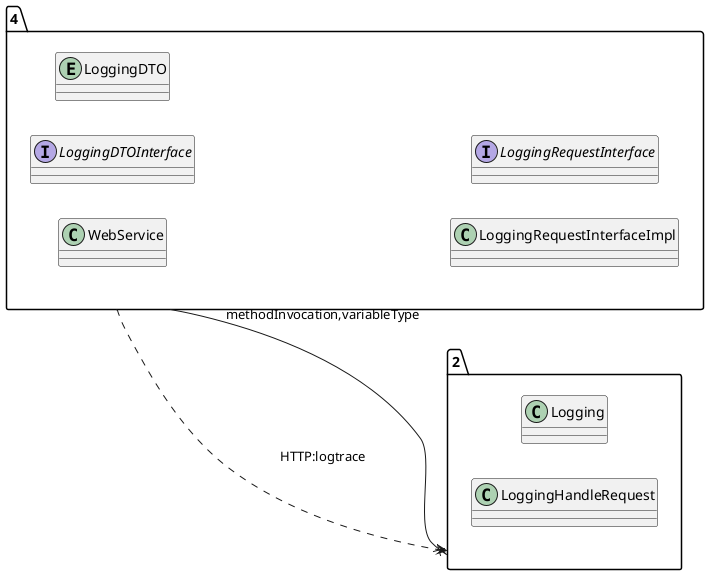 @startuml 
allow_mixing
left to right direction
package "4"{
class WebService
interface LoggingDTOInterface
entity LoggingDTO
class LoggingRequestInterfaceImpl
interface LoggingRequestInterface

}
package "2"{
class Logging
class LoggingHandleRequest

}
"4" --x "2":methodInvocation,variableType
"4" ..> "2":HTTP:logtrace
@enduml